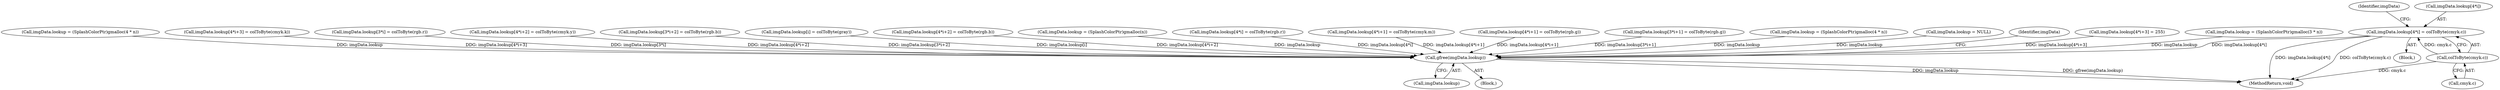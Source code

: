 digraph "0_poppler_7b2d314a61fd0e12f47c62996cb49ec0d1ba747a_12@array" {
"1000577" [label="(Call,imgData.lookup[4*i] = colToByte(cmyk.c))"];
"1000585" [label="(Call,colToByte(cmyk.c))"];
"1000657" [label="(Call,gfree(imgData.lookup))"];
"1000658" [label="(Call,imgData.lookup)"];
"1000586" [label="(Call,cmyk.c)"];
"1000464" [label="(Call,imgData.lookup = (SplashColorPtr)gmalloc(4 * n))"];
"1000617" [label="(Call,imgData.lookup[4*i+3] = colToByte(cmyk.k))"];
"1000577" [label="(Call,imgData.lookup[4*i] = colToByte(cmyk.c))"];
"1000422" [label="(Call,imgData.lookup[3*i] = colToByte(rgb.r))"];
"1000603" [label="(Call,imgData.lookup[4*i+2] = colToByte(cmyk.y))"];
"1000448" [label="(Call,imgData.lookup[3*i+2] = colToByte(rgb.b))"];
"1000381" [label="(Call,imgData.lookup[i] = colToByte(gray))"];
"1000111" [label="(Block,)"];
"1000520" [label="(Call,imgData.lookup[4*i+2] = colToByte(rgb.b))"];
"1000353" [label="(Call,imgData.lookup = (SplashColorPtr)gmalloc(n))"];
"1000494" [label="(Call,imgData.lookup[4*i] = colToByte(rgb.r))"];
"1000589" [label="(Call,imgData.lookup[4*i+1] = colToByte(cmyk.m))"];
"1000506" [label="(Call,imgData.lookup[4*i+1] = colToByte(rgb.g))"];
"1000592" [label="(Identifier,imgData)"];
"1000665" [label="(MethodReturn,void)"];
"1000578" [label="(Call,imgData.lookup[4*i])"];
"1000434" [label="(Call,imgData.lookup[3*i+1] = colToByte(rgb.g))"];
"1000585" [label="(Call,colToByte(cmyk.c))"];
"1000547" [label="(Call,imgData.lookup = (SplashColorPtr)gmalloc(4 * n))"];
"1000657" [label="(Call,gfree(imgData.lookup))"];
"1000333" [label="(Call,imgData.lookup = NULL)"];
"1000566" [label="(Block,)"];
"1000662" [label="(Identifier,imgData)"];
"1000534" [label="(Call,imgData.lookup[4*i+3] = 255)"];
"1000392" [label="(Call,imgData.lookup = (SplashColorPtr)gmalloc(3 * n))"];
"1000577" -> "1000566"  [label="AST: "];
"1000577" -> "1000585"  [label="CFG: "];
"1000578" -> "1000577"  [label="AST: "];
"1000585" -> "1000577"  [label="AST: "];
"1000592" -> "1000577"  [label="CFG: "];
"1000577" -> "1000665"  [label="DDG: imgData.lookup[4*i]"];
"1000577" -> "1000665"  [label="DDG: colToByte(cmyk.c)"];
"1000585" -> "1000577"  [label="DDG: cmyk.c"];
"1000577" -> "1000657"  [label="DDG: imgData.lookup[4*i]"];
"1000585" -> "1000586"  [label="CFG: "];
"1000586" -> "1000585"  [label="AST: "];
"1000585" -> "1000665"  [label="DDG: cmyk.c"];
"1000657" -> "1000111"  [label="AST: "];
"1000657" -> "1000658"  [label="CFG: "];
"1000658" -> "1000657"  [label="AST: "];
"1000662" -> "1000657"  [label="CFG: "];
"1000657" -> "1000665"  [label="DDG: imgData.lookup"];
"1000657" -> "1000665"  [label="DDG: gfree(imgData.lookup)"];
"1000464" -> "1000657"  [label="DDG: imgData.lookup"];
"1000506" -> "1000657"  [label="DDG: imgData.lookup[4*i+1]"];
"1000392" -> "1000657"  [label="DDG: imgData.lookup"];
"1000422" -> "1000657"  [label="DDG: imgData.lookup[3*i]"];
"1000494" -> "1000657"  [label="DDG: imgData.lookup[4*i]"];
"1000520" -> "1000657"  [label="DDG: imgData.lookup[4*i+2]"];
"1000434" -> "1000657"  [label="DDG: imgData.lookup[3*i+1]"];
"1000381" -> "1000657"  [label="DDG: imgData.lookup[i]"];
"1000333" -> "1000657"  [label="DDG: imgData.lookup"];
"1000547" -> "1000657"  [label="DDG: imgData.lookup"];
"1000617" -> "1000657"  [label="DDG: imgData.lookup[4*i+3]"];
"1000589" -> "1000657"  [label="DDG: imgData.lookup[4*i+1]"];
"1000448" -> "1000657"  [label="DDG: imgData.lookup[3*i+2]"];
"1000603" -> "1000657"  [label="DDG: imgData.lookup[4*i+2]"];
"1000534" -> "1000657"  [label="DDG: imgData.lookup[4*i+3]"];
"1000353" -> "1000657"  [label="DDG: imgData.lookup"];
}
